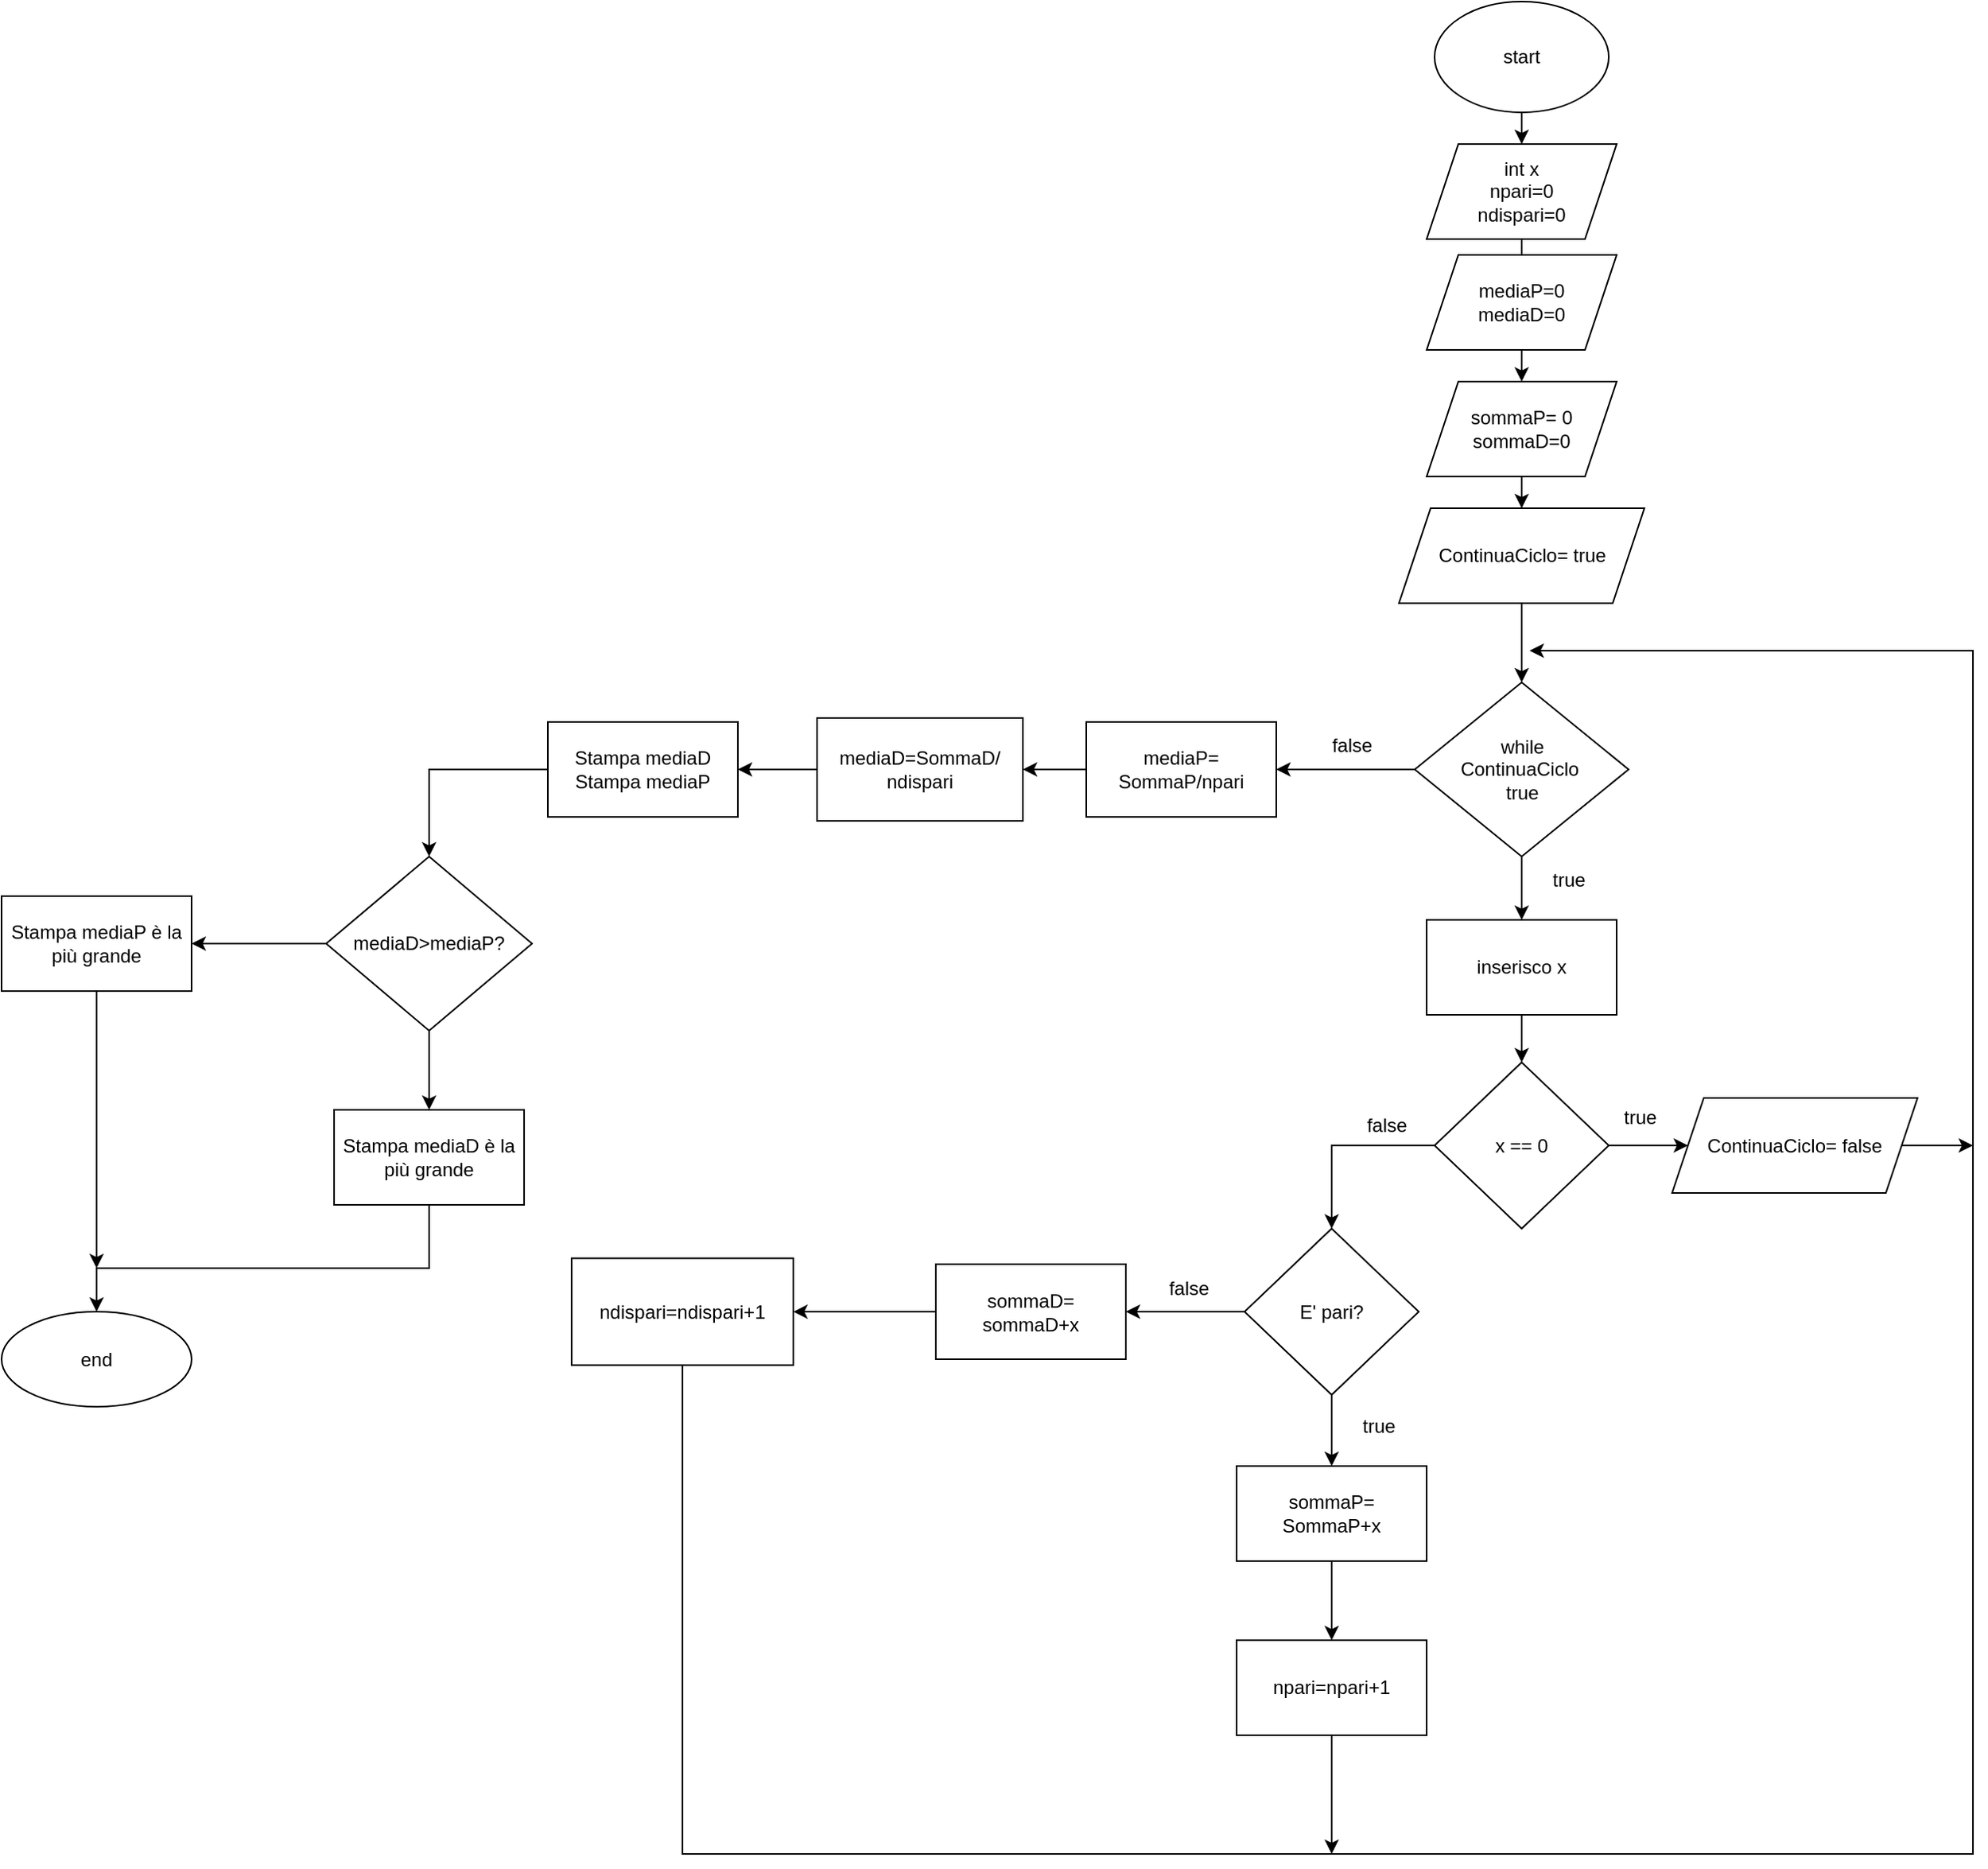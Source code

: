 <mxfile version="16.2.7" type="device"><diagram id="kxz32EB0R-JObG-b0P0E" name="Page-1"><mxGraphModel dx="1970" dy="615" grid="1" gridSize="10" guides="1" tooltips="1" connect="1" arrows="1" fold="1" page="1" pageScale="1" pageWidth="850" pageHeight="1100" math="0" shadow="0"><root><mxCell id="0"/><mxCell id="1" parent="0"/><mxCell id="quu7VlW8BGePsFSclwNf-76" value="" style="edgeStyle=orthogonalEdgeStyle;rounded=0;orthogonalLoop=1;jettySize=auto;html=1;" edge="1" parent="1" source="quu7VlW8BGePsFSclwNf-1" target="quu7VlW8BGePsFSclwNf-75"><mxGeometry relative="1" as="geometry"/></mxCell><mxCell id="quu7VlW8BGePsFSclwNf-1" value="start" style="ellipse;whiteSpace=wrap;html=1;" vertex="1" parent="1"><mxGeometry x="490" y="10" width="110" height="70" as="geometry"/></mxCell><mxCell id="quu7VlW8BGePsFSclwNf-81" value="" style="edgeStyle=orthogonalEdgeStyle;rounded=0;orthogonalLoop=1;jettySize=auto;html=1;" edge="1" parent="1" source="quu7VlW8BGePsFSclwNf-75" target="quu7VlW8BGePsFSclwNf-80"><mxGeometry relative="1" as="geometry"/></mxCell><mxCell id="quu7VlW8BGePsFSclwNf-75" value="&lt;div&gt;int x&lt;br&gt;npari=0&lt;br&gt;ndispari=0&lt;br&gt;&lt;/div&gt;" style="shape=parallelogram;perimeter=parallelogramPerimeter;whiteSpace=wrap;html=1;fixedSize=1;" vertex="1" parent="1"><mxGeometry x="485" y="100" width="120" height="60" as="geometry"/></mxCell><mxCell id="quu7VlW8BGePsFSclwNf-83" value="" style="edgeStyle=orthogonalEdgeStyle;rounded=0;orthogonalLoop=1;jettySize=auto;html=1;" edge="1" parent="1" source="quu7VlW8BGePsFSclwNf-80" target="quu7VlW8BGePsFSclwNf-82"><mxGeometry relative="1" as="geometry"/></mxCell><mxCell id="quu7VlW8BGePsFSclwNf-80" value="sommaP= 0&lt;br&gt;sommaD=0" style="shape=parallelogram;perimeter=parallelogramPerimeter;whiteSpace=wrap;html=1;fixedSize=1;" vertex="1" parent="1"><mxGeometry x="485" y="250" width="120" height="60" as="geometry"/></mxCell><mxCell id="quu7VlW8BGePsFSclwNf-88" value="" style="edgeStyle=orthogonalEdgeStyle;rounded=0;orthogonalLoop=1;jettySize=auto;html=1;" edge="1" parent="1" source="quu7VlW8BGePsFSclwNf-82" target="quu7VlW8BGePsFSclwNf-87"><mxGeometry relative="1" as="geometry"/></mxCell><mxCell id="quu7VlW8BGePsFSclwNf-82" value="ContinuaCiclo= true" style="shape=parallelogram;perimeter=parallelogramPerimeter;whiteSpace=wrap;html=1;fixedSize=1;" vertex="1" parent="1"><mxGeometry x="467.5" y="330" width="155" height="60" as="geometry"/></mxCell><mxCell id="quu7VlW8BGePsFSclwNf-93" value="" style="edgeStyle=orthogonalEdgeStyle;rounded=0;orthogonalLoop=1;jettySize=auto;html=1;" edge="1" parent="1" source="quu7VlW8BGePsFSclwNf-87" target="quu7VlW8BGePsFSclwNf-92"><mxGeometry relative="1" as="geometry"/></mxCell><mxCell id="quu7VlW8BGePsFSclwNf-100" style="edgeStyle=orthogonalEdgeStyle;rounded=0;orthogonalLoop=1;jettySize=auto;html=1;" edge="1" parent="1" source="quu7VlW8BGePsFSclwNf-87"><mxGeometry relative="1" as="geometry"><mxPoint x="390" y="495" as="targetPoint"/></mxGeometry></mxCell><mxCell id="quu7VlW8BGePsFSclwNf-87" value="while &lt;br&gt;ContinuaCiclo&amp;nbsp; &lt;br&gt;true" style="rhombus;whiteSpace=wrap;html=1;" vertex="1" parent="1"><mxGeometry x="477.5" y="440" width="135" height="110" as="geometry"/></mxCell><mxCell id="quu7VlW8BGePsFSclwNf-110" value="" style="edgeStyle=orthogonalEdgeStyle;rounded=0;orthogonalLoop=1;jettySize=auto;html=1;" edge="1" parent="1" source="quu7VlW8BGePsFSclwNf-92" target="quu7VlW8BGePsFSclwNf-105"><mxGeometry relative="1" as="geometry"/></mxCell><mxCell id="quu7VlW8BGePsFSclwNf-92" value="inserisco x" style="whiteSpace=wrap;html=1;" vertex="1" parent="1"><mxGeometry x="485" y="590" width="120" height="60" as="geometry"/></mxCell><mxCell id="quu7VlW8BGePsFSclwNf-98" value="" style="edgeStyle=orthogonalEdgeStyle;rounded=0;orthogonalLoop=1;jettySize=auto;html=1;" edge="1" parent="1" source="quu7VlW8BGePsFSclwNf-94" target="quu7VlW8BGePsFSclwNf-97"><mxGeometry relative="1" as="geometry"/></mxCell><mxCell id="quu7VlW8BGePsFSclwNf-102" value="" style="edgeStyle=orthogonalEdgeStyle;rounded=0;orthogonalLoop=1;jettySize=auto;html=1;" edge="1" parent="1" source="quu7VlW8BGePsFSclwNf-94" target="quu7VlW8BGePsFSclwNf-101"><mxGeometry relative="1" as="geometry"/></mxCell><mxCell id="quu7VlW8BGePsFSclwNf-94" value="E' pari?" style="rhombus;whiteSpace=wrap;html=1;" vertex="1" parent="1"><mxGeometry x="370" y="785" width="110" height="105" as="geometry"/></mxCell><mxCell id="quu7VlW8BGePsFSclwNf-96" value="true" style="text;html=1;strokeColor=none;fillColor=none;align=center;verticalAlign=middle;whiteSpace=wrap;rounded=0;" vertex="1" parent="1"><mxGeometry x="545" y="550" width="60" height="30" as="geometry"/></mxCell><mxCell id="quu7VlW8BGePsFSclwNf-119" value="" style="edgeStyle=orthogonalEdgeStyle;rounded=0;orthogonalLoop=1;jettySize=auto;html=1;" edge="1" parent="1" source="quu7VlW8BGePsFSclwNf-97" target="quu7VlW8BGePsFSclwNf-118"><mxGeometry relative="1" as="geometry"/></mxCell><mxCell id="quu7VlW8BGePsFSclwNf-97" value="sommaP= SommaP+x" style="whiteSpace=wrap;html=1;" vertex="1" parent="1"><mxGeometry x="365" y="935" width="120" height="60" as="geometry"/></mxCell><mxCell id="quu7VlW8BGePsFSclwNf-99" value="true" style="text;html=1;strokeColor=none;fillColor=none;align=center;verticalAlign=middle;whiteSpace=wrap;rounded=0;" vertex="1" parent="1"><mxGeometry x="425" y="895" width="60" height="30" as="geometry"/></mxCell><mxCell id="quu7VlW8BGePsFSclwNf-121" value="" style="edgeStyle=orthogonalEdgeStyle;rounded=0;orthogonalLoop=1;jettySize=auto;html=1;" edge="1" parent="1" source="quu7VlW8BGePsFSclwNf-101" target="quu7VlW8BGePsFSclwNf-120"><mxGeometry relative="1" as="geometry"/></mxCell><mxCell id="quu7VlW8BGePsFSclwNf-101" value="sommaD= sommaD+x" style="whiteSpace=wrap;html=1;" vertex="1" parent="1"><mxGeometry x="175" y="807.5" width="120" height="60" as="geometry"/></mxCell><mxCell id="quu7VlW8BGePsFSclwNf-106" style="edgeStyle=orthogonalEdgeStyle;rounded=0;orthogonalLoop=1;jettySize=auto;html=1;entryX=0.5;entryY=0;entryDx=0;entryDy=0;" edge="1" parent="1" source="quu7VlW8BGePsFSclwNf-105" target="quu7VlW8BGePsFSclwNf-94"><mxGeometry relative="1" as="geometry"><mxPoint x="420" y="732.5" as="targetPoint"/></mxGeometry></mxCell><mxCell id="quu7VlW8BGePsFSclwNf-115" value="" style="edgeStyle=orthogonalEdgeStyle;rounded=0;orthogonalLoop=1;jettySize=auto;html=1;" edge="1" parent="1" source="quu7VlW8BGePsFSclwNf-105" target="quu7VlW8BGePsFSclwNf-114"><mxGeometry relative="1" as="geometry"/></mxCell><mxCell id="quu7VlW8BGePsFSclwNf-105" value="x == 0" style="rhombus;whiteSpace=wrap;html=1;" vertex="1" parent="1"><mxGeometry x="490" y="680" width="110" height="105" as="geometry"/></mxCell><mxCell id="quu7VlW8BGePsFSclwNf-107" value="false" style="text;html=1;strokeColor=none;fillColor=none;align=center;verticalAlign=middle;whiteSpace=wrap;rounded=0;" vertex="1" parent="1"><mxGeometry x="305" y="807.5" width="60" height="30" as="geometry"/></mxCell><mxCell id="quu7VlW8BGePsFSclwNf-108" value="false" style="text;html=1;strokeColor=none;fillColor=none;align=center;verticalAlign=middle;whiteSpace=wrap;rounded=0;" vertex="1" parent="1"><mxGeometry x="430" y="680" width="60" height="80" as="geometry"/></mxCell><mxCell id="quu7VlW8BGePsFSclwNf-113" value="true" style="text;html=1;strokeColor=none;fillColor=none;align=center;verticalAlign=middle;whiteSpace=wrap;rounded=0;" vertex="1" parent="1"><mxGeometry x="590" y="700" width="60" height="30" as="geometry"/></mxCell><mxCell id="quu7VlW8BGePsFSclwNf-126" style="edgeStyle=orthogonalEdgeStyle;rounded=0;orthogonalLoop=1;jettySize=auto;html=1;" edge="1" parent="1" source="quu7VlW8BGePsFSclwNf-114"><mxGeometry relative="1" as="geometry"><mxPoint x="830" y="732.5" as="targetPoint"/></mxGeometry></mxCell><mxCell id="quu7VlW8BGePsFSclwNf-114" value="ContinuaCiclo= false" style="shape=parallelogram;perimeter=parallelogramPerimeter;whiteSpace=wrap;html=1;fixedSize=1;" vertex="1" parent="1"><mxGeometry x="640" y="702.5" width="155" height="60" as="geometry"/></mxCell><mxCell id="quu7VlW8BGePsFSclwNf-125" style="edgeStyle=orthogonalEdgeStyle;rounded=0;orthogonalLoop=1;jettySize=auto;html=1;" edge="1" parent="1" source="quu7VlW8BGePsFSclwNf-118"><mxGeometry relative="1" as="geometry"><mxPoint x="425" y="1180" as="targetPoint"/></mxGeometry></mxCell><mxCell id="quu7VlW8BGePsFSclwNf-118" value="npari=npari+1" style="whiteSpace=wrap;html=1;" vertex="1" parent="1"><mxGeometry x="365" y="1045" width="120" height="60" as="geometry"/></mxCell><mxCell id="quu7VlW8BGePsFSclwNf-124" style="edgeStyle=orthogonalEdgeStyle;rounded=0;orthogonalLoop=1;jettySize=auto;html=1;" edge="1" parent="1" source="quu7VlW8BGePsFSclwNf-120"><mxGeometry relative="1" as="geometry"><mxPoint x="550" y="420" as="targetPoint"/><Array as="points"><mxPoint x="15" y="1180"/><mxPoint x="830" y="1180"/><mxPoint x="830" y="420"/></Array></mxGeometry></mxCell><mxCell id="quu7VlW8BGePsFSclwNf-120" value="ndispari=ndispari+1" style="whiteSpace=wrap;html=1;" vertex="1" parent="1"><mxGeometry x="-55" y="803.75" width="140" height="67.5" as="geometry"/></mxCell><mxCell id="quu7VlW8BGePsFSclwNf-127" value="false" style="text;html=1;strokeColor=none;fillColor=none;align=center;verticalAlign=middle;whiteSpace=wrap;rounded=0;" vertex="1" parent="1"><mxGeometry x="407.5" y="440" width="60" height="80" as="geometry"/></mxCell><mxCell id="quu7VlW8BGePsFSclwNf-131" value="" style="edgeStyle=orthogonalEdgeStyle;rounded=0;orthogonalLoop=1;jettySize=auto;html=1;" edge="1" parent="1" source="quu7VlW8BGePsFSclwNf-128"><mxGeometry relative="1" as="geometry"><mxPoint x="230" y="495" as="targetPoint"/></mxGeometry></mxCell><mxCell id="quu7VlW8BGePsFSclwNf-128" value="mediaP= SommaP/npari" style="whiteSpace=wrap;html=1;" vertex="1" parent="1"><mxGeometry x="270" y="465" width="120" height="60" as="geometry"/></mxCell><mxCell id="quu7VlW8BGePsFSclwNf-129" value="&lt;div&gt;mediaP=0&lt;/div&gt;&lt;div&gt;mediaD=0&lt;br&gt;&lt;/div&gt;" style="shape=parallelogram;perimeter=parallelogramPerimeter;whiteSpace=wrap;html=1;fixedSize=1;" vertex="1" parent="1"><mxGeometry x="485" y="170" width="120" height="60" as="geometry"/></mxCell><mxCell id="quu7VlW8BGePsFSclwNf-135" value="" style="edgeStyle=orthogonalEdgeStyle;rounded=0;orthogonalLoop=1;jettySize=auto;html=1;" edge="1" parent="1" source="quu7VlW8BGePsFSclwNf-130" target="quu7VlW8BGePsFSclwNf-134"><mxGeometry relative="1" as="geometry"/></mxCell><mxCell id="quu7VlW8BGePsFSclwNf-130" value="mediaD=SommaD/&lt;br&gt;ndispari" style="whiteSpace=wrap;html=1;" vertex="1" parent="1"><mxGeometry x="100" y="462.5" width="130" height="65" as="geometry"/></mxCell><mxCell id="quu7VlW8BGePsFSclwNf-137" value="" style="edgeStyle=orthogonalEdgeStyle;rounded=0;orthogonalLoop=1;jettySize=auto;html=1;" edge="1" parent="1" source="quu7VlW8BGePsFSclwNf-134" target="quu7VlW8BGePsFSclwNf-136"><mxGeometry relative="1" as="geometry"/></mxCell><mxCell id="quu7VlW8BGePsFSclwNf-134" value="Stampa mediaD&lt;br&gt;Stampa mediaP" style="whiteSpace=wrap;html=1;" vertex="1" parent="1"><mxGeometry x="-70" y="465" width="120" height="60" as="geometry"/></mxCell><mxCell id="quu7VlW8BGePsFSclwNf-139" value="" style="edgeStyle=orthogonalEdgeStyle;rounded=0;orthogonalLoop=1;jettySize=auto;html=1;" edge="1" parent="1" source="quu7VlW8BGePsFSclwNf-136" target="quu7VlW8BGePsFSclwNf-138"><mxGeometry relative="1" as="geometry"/></mxCell><mxCell id="quu7VlW8BGePsFSclwNf-141" value="" style="edgeStyle=orthogonalEdgeStyle;rounded=0;orthogonalLoop=1;jettySize=auto;html=1;" edge="1" parent="1" source="quu7VlW8BGePsFSclwNf-136" target="quu7VlW8BGePsFSclwNf-140"><mxGeometry relative="1" as="geometry"/></mxCell><mxCell id="quu7VlW8BGePsFSclwNf-136" value="mediaD&amp;gt;mediaP?" style="rhombus;whiteSpace=wrap;html=1;" vertex="1" parent="1"><mxGeometry x="-210" y="550" width="130" height="110" as="geometry"/></mxCell><mxCell id="quu7VlW8BGePsFSclwNf-145" value="" style="edgeStyle=orthogonalEdgeStyle;rounded=0;orthogonalLoop=1;jettySize=auto;html=1;" edge="1" parent="1" source="quu7VlW8BGePsFSclwNf-138" target="quu7VlW8BGePsFSclwNf-144"><mxGeometry relative="1" as="geometry"><Array as="points"><mxPoint x="-145" y="810"/></Array></mxGeometry></mxCell><mxCell id="quu7VlW8BGePsFSclwNf-138" value="Stampa mediaD è la più grande" style="whiteSpace=wrap;html=1;" vertex="1" parent="1"><mxGeometry x="-205" y="710" width="120" height="60" as="geometry"/></mxCell><mxCell id="quu7VlW8BGePsFSclwNf-142" style="edgeStyle=orthogonalEdgeStyle;rounded=0;orthogonalLoop=1;jettySize=auto;html=1;" edge="1" parent="1" source="quu7VlW8BGePsFSclwNf-140"><mxGeometry relative="1" as="geometry"><mxPoint x="-355" y="810" as="targetPoint"/></mxGeometry></mxCell><mxCell id="quu7VlW8BGePsFSclwNf-140" value="Stampa mediaP è la più grande" style="whiteSpace=wrap;html=1;" vertex="1" parent="1"><mxGeometry x="-415" y="575" width="120" height="60" as="geometry"/></mxCell><mxCell id="quu7VlW8BGePsFSclwNf-144" value="end" style="ellipse;whiteSpace=wrap;html=1;" vertex="1" parent="1"><mxGeometry x="-415" y="837.5" width="120" height="60" as="geometry"/></mxCell></root></mxGraphModel></diagram></mxfile>